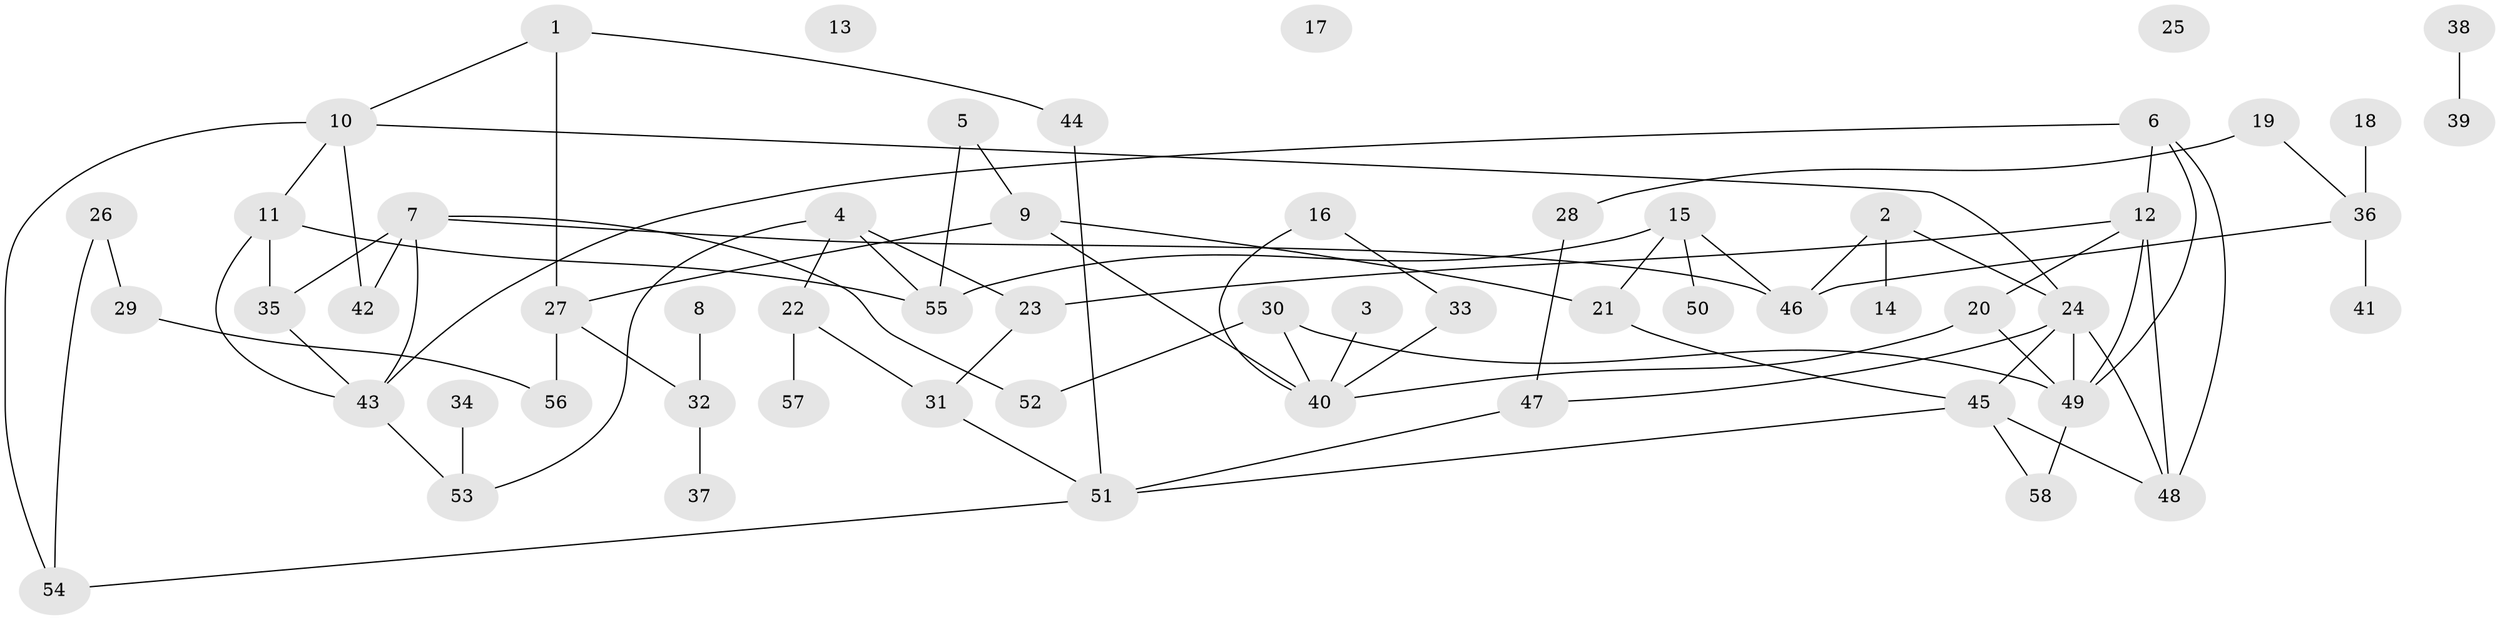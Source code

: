 // Generated by graph-tools (version 1.1) at 2025/49/03/09/25 03:49:07]
// undirected, 58 vertices, 81 edges
graph export_dot {
graph [start="1"]
  node [color=gray90,style=filled];
  1;
  2;
  3;
  4;
  5;
  6;
  7;
  8;
  9;
  10;
  11;
  12;
  13;
  14;
  15;
  16;
  17;
  18;
  19;
  20;
  21;
  22;
  23;
  24;
  25;
  26;
  27;
  28;
  29;
  30;
  31;
  32;
  33;
  34;
  35;
  36;
  37;
  38;
  39;
  40;
  41;
  42;
  43;
  44;
  45;
  46;
  47;
  48;
  49;
  50;
  51;
  52;
  53;
  54;
  55;
  56;
  57;
  58;
  1 -- 10;
  1 -- 27;
  1 -- 44;
  2 -- 14;
  2 -- 24;
  2 -- 46;
  3 -- 40;
  4 -- 22;
  4 -- 23;
  4 -- 53;
  4 -- 55;
  5 -- 9;
  5 -- 55;
  6 -- 12;
  6 -- 43;
  6 -- 48;
  6 -- 49;
  7 -- 35;
  7 -- 42;
  7 -- 43;
  7 -- 46;
  7 -- 52;
  8 -- 32;
  9 -- 21;
  9 -- 27;
  9 -- 40;
  10 -- 11;
  10 -- 24;
  10 -- 42;
  10 -- 54;
  11 -- 35;
  11 -- 43;
  11 -- 55;
  12 -- 20;
  12 -- 23;
  12 -- 48;
  12 -- 49;
  15 -- 21;
  15 -- 46;
  15 -- 50;
  15 -- 55;
  16 -- 33;
  16 -- 40;
  18 -- 36;
  19 -- 28;
  19 -- 36;
  20 -- 40;
  20 -- 49;
  21 -- 45;
  22 -- 31;
  22 -- 57;
  23 -- 31;
  24 -- 45;
  24 -- 47;
  24 -- 48;
  24 -- 49;
  26 -- 29;
  26 -- 54;
  27 -- 32;
  27 -- 56;
  28 -- 47;
  29 -- 56;
  30 -- 40;
  30 -- 49;
  30 -- 52;
  31 -- 51;
  32 -- 37;
  33 -- 40;
  34 -- 53;
  35 -- 43;
  36 -- 41;
  36 -- 46;
  38 -- 39;
  43 -- 53;
  44 -- 51;
  45 -- 48;
  45 -- 51;
  45 -- 58;
  47 -- 51;
  49 -- 58;
  51 -- 54;
}
